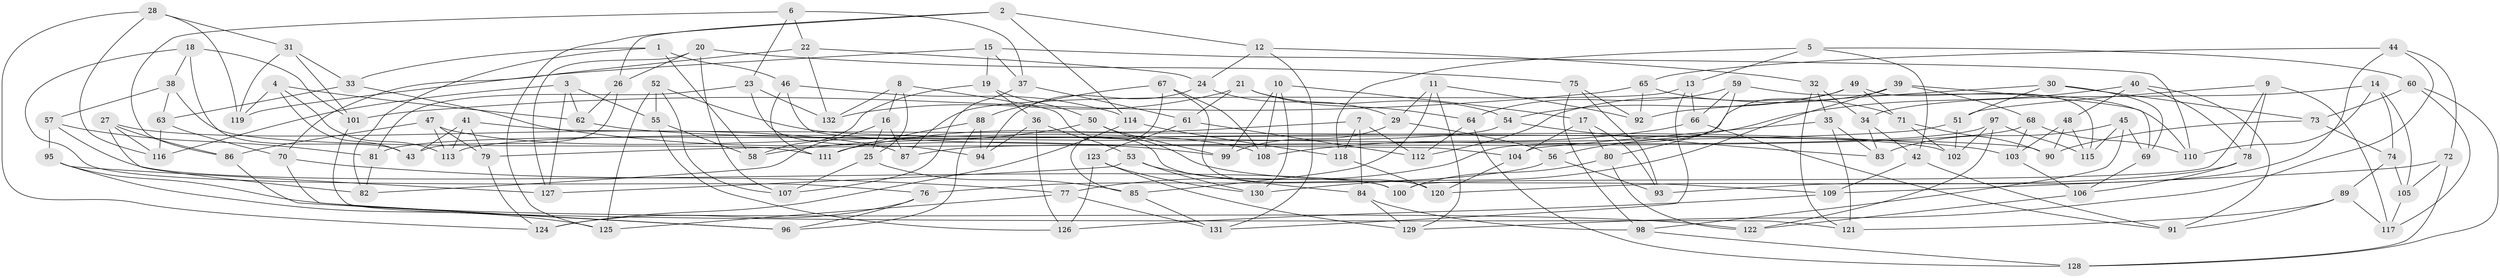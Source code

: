 // Generated by graph-tools (version 1.1) at 2025/11/02/27/25 16:11:50]
// undirected, 132 vertices, 264 edges
graph export_dot {
graph [start="1"]
  node [color=gray90,style=filled];
  1;
  2;
  3;
  4;
  5;
  6;
  7;
  8;
  9;
  10;
  11;
  12;
  13;
  14;
  15;
  16;
  17;
  18;
  19;
  20;
  21;
  22;
  23;
  24;
  25;
  26;
  27;
  28;
  29;
  30;
  31;
  32;
  33;
  34;
  35;
  36;
  37;
  38;
  39;
  40;
  41;
  42;
  43;
  44;
  45;
  46;
  47;
  48;
  49;
  50;
  51;
  52;
  53;
  54;
  55;
  56;
  57;
  58;
  59;
  60;
  61;
  62;
  63;
  64;
  65;
  66;
  67;
  68;
  69;
  70;
  71;
  72;
  73;
  74;
  75;
  76;
  77;
  78;
  79;
  80;
  81;
  82;
  83;
  84;
  85;
  86;
  87;
  88;
  89;
  90;
  91;
  92;
  93;
  94;
  95;
  96;
  97;
  98;
  99;
  100;
  101;
  102;
  103;
  104;
  105;
  106;
  107;
  108;
  109;
  110;
  111;
  112;
  113;
  114;
  115;
  116;
  117;
  118;
  119;
  120;
  121;
  122;
  123;
  124;
  125;
  126;
  127;
  128;
  129;
  130;
  131;
  132;
  1 -- 82;
  1 -- 58;
  1 -- 46;
  1 -- 33;
  2 -- 125;
  2 -- 114;
  2 -- 12;
  2 -- 26;
  3 -- 116;
  3 -- 55;
  3 -- 62;
  3 -- 127;
  4 -- 119;
  4 -- 113;
  4 -- 43;
  4 -- 62;
  5 -- 118;
  5 -- 42;
  5 -- 13;
  5 -- 60;
  6 -- 22;
  6 -- 23;
  6 -- 86;
  6 -- 37;
  7 -- 111;
  7 -- 112;
  7 -- 118;
  7 -- 84;
  8 -- 120;
  8 -- 132;
  8 -- 16;
  8 -- 25;
  9 -- 117;
  9 -- 78;
  9 -- 51;
  9 -- 100;
  10 -- 130;
  10 -- 108;
  10 -- 99;
  10 -- 17;
  11 -- 92;
  11 -- 29;
  11 -- 85;
  11 -- 129;
  12 -- 24;
  12 -- 131;
  12 -- 32;
  13 -- 87;
  13 -- 131;
  13 -- 66;
  14 -- 34;
  14 -- 110;
  14 -- 74;
  14 -- 105;
  15 -- 119;
  15 -- 37;
  15 -- 110;
  15 -- 19;
  16 -- 82;
  16 -- 87;
  16 -- 25;
  17 -- 104;
  17 -- 80;
  17 -- 93;
  18 -- 76;
  18 -- 38;
  18 -- 101;
  18 -- 43;
  19 -- 36;
  19 -- 58;
  19 -- 50;
  20 -- 26;
  20 -- 75;
  20 -- 127;
  20 -- 107;
  21 -- 64;
  21 -- 54;
  21 -- 132;
  21 -- 61;
  22 -- 70;
  22 -- 132;
  22 -- 24;
  23 -- 132;
  23 -- 81;
  23 -- 94;
  24 -- 29;
  24 -- 94;
  25 -- 85;
  25 -- 107;
  26 -- 43;
  26 -- 62;
  27 -- 86;
  27 -- 116;
  27 -- 87;
  27 -- 82;
  28 -- 116;
  28 -- 124;
  28 -- 119;
  28 -- 31;
  29 -- 56;
  29 -- 99;
  30 -- 69;
  30 -- 92;
  30 -- 51;
  30 -- 73;
  31 -- 33;
  31 -- 119;
  31 -- 101;
  32 -- 35;
  32 -- 121;
  32 -- 34;
  33 -- 99;
  33 -- 63;
  34 -- 83;
  34 -- 42;
  35 -- 121;
  35 -- 104;
  35 -- 83;
  36 -- 94;
  36 -- 126;
  36 -- 53;
  37 -- 107;
  37 -- 61;
  38 -- 111;
  38 -- 57;
  38 -- 63;
  39 -- 68;
  39 -- 112;
  39 -- 130;
  39 -- 69;
  40 -- 56;
  40 -- 48;
  40 -- 91;
  40 -- 78;
  41 -- 79;
  41 -- 113;
  41 -- 90;
  41 -- 43;
  42 -- 109;
  42 -- 91;
  44 -- 72;
  44 -- 129;
  44 -- 93;
  44 -- 65;
  45 -- 98;
  45 -- 69;
  45 -- 83;
  45 -- 115;
  46 -- 114;
  46 -- 111;
  46 -- 104;
  47 -- 79;
  47 -- 108;
  47 -- 113;
  47 -- 86;
  48 -- 115;
  48 -- 103;
  48 -- 90;
  49 -- 77;
  49 -- 54;
  49 -- 71;
  49 -- 115;
  50 -- 109;
  50 -- 99;
  50 -- 58;
  51 -- 102;
  51 -- 79;
  52 -- 125;
  52 -- 55;
  52 -- 107;
  52 -- 102;
  53 -- 84;
  53 -- 130;
  53 -- 127;
  54 -- 83;
  54 -- 81;
  55 -- 58;
  55 -- 126;
  56 -- 76;
  56 -- 93;
  57 -- 100;
  57 -- 95;
  57 -- 81;
  59 -- 80;
  59 -- 110;
  59 -- 64;
  59 -- 66;
  60 -- 128;
  60 -- 73;
  60 -- 117;
  61 -- 112;
  61 -- 123;
  62 -- 103;
  63 -- 116;
  63 -- 70;
  64 -- 112;
  64 -- 128;
  65 -- 101;
  65 -- 71;
  65 -- 92;
  66 -- 91;
  66 -- 108;
  67 -- 108;
  67 -- 100;
  67 -- 88;
  67 -- 85;
  68 -- 103;
  68 -- 87;
  68 -- 110;
  69 -- 106;
  70 -- 77;
  70 -- 96;
  71 -- 102;
  71 -- 90;
  72 -- 105;
  72 -- 128;
  72 -- 109;
  73 -- 74;
  73 -- 90;
  74 -- 89;
  74 -- 105;
  75 -- 93;
  75 -- 92;
  75 -- 98;
  76 -- 96;
  76 -- 124;
  77 -- 131;
  77 -- 125;
  78 -- 120;
  78 -- 106;
  79 -- 124;
  80 -- 100;
  80 -- 122;
  81 -- 82;
  84 -- 129;
  84 -- 98;
  85 -- 131;
  86 -- 96;
  88 -- 96;
  88 -- 94;
  88 -- 111;
  89 -- 91;
  89 -- 121;
  89 -- 117;
  95 -- 125;
  95 -- 122;
  95 -- 127;
  97 -- 102;
  97 -- 113;
  97 -- 122;
  97 -- 115;
  98 -- 128;
  101 -- 121;
  103 -- 106;
  104 -- 120;
  105 -- 117;
  106 -- 122;
  109 -- 126;
  114 -- 124;
  114 -- 118;
  118 -- 120;
  123 -- 126;
  123 -- 129;
  123 -- 130;
}

